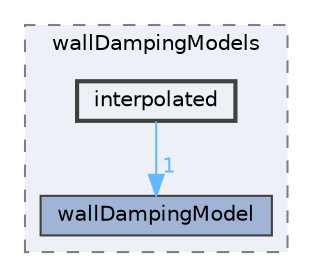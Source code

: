 digraph "src/phaseSystemModels/reactingEuler/multiphaseSystem/interfacialModels/wallDampingModels/interpolated"
{
 // LATEX_PDF_SIZE
  bgcolor="transparent";
  edge [fontname=Helvetica,fontsize=10,labelfontname=Helvetica,labelfontsize=10];
  node [fontname=Helvetica,fontsize=10,shape=box,height=0.2,width=0.4];
  compound=true
  subgraph clusterdir_90ec8965f3fdf1f0f2711aca5bfccea5 {
    graph [ bgcolor="#edf0f7", pencolor="grey50", label="wallDampingModels", fontname=Helvetica,fontsize=10 style="filled,dashed", URL="dir_90ec8965f3fdf1f0f2711aca5bfccea5.html",tooltip=""]
  dir_28867f4c86117970305cc08573437a05 [label="wallDampingModel", fillcolor="#a2b4d6", color="grey25", style="filled", URL="dir_28867f4c86117970305cc08573437a05.html",tooltip=""];
  dir_9112dbe2d3262a56d582cbc26856a352 [label="interpolated", fillcolor="#edf0f7", color="grey25", style="filled,bold", URL="dir_9112dbe2d3262a56d582cbc26856a352.html",tooltip=""];
  }
  dir_9112dbe2d3262a56d582cbc26856a352->dir_28867f4c86117970305cc08573437a05 [headlabel="1", labeldistance=1.5 headhref="dir_001917_004334.html" href="dir_001917_004334.html" color="steelblue1" fontcolor="steelblue1"];
}
